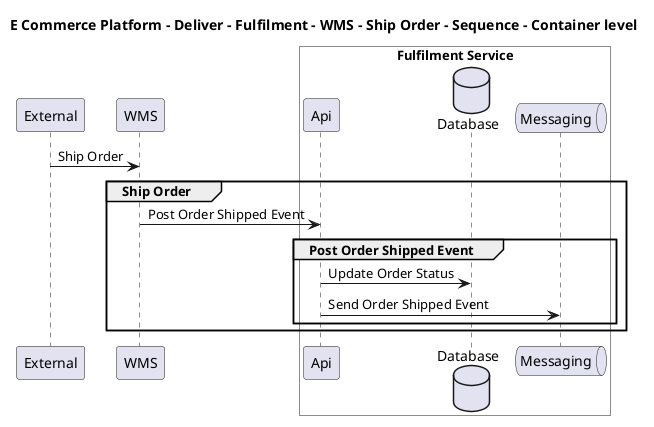 @startuml

title E Commerce Platform - Deliver - Fulfilment - WMS - Ship Order - Sequence - Container level

participant "External" as C4InterFlow.SoftwareSystems.ExternalSystem
participant "WMS" as ECommercePlatform.Deliver.Fulfilment.SoftwareSystems.WMS

box "Fulfilment Service" #White
    participant "Api" as ECommercePlatform.Deliver.Fulfilment.SoftwareSystems.FulfilmentService.Containers.Api
    database "Database" as ECommercePlatform.Deliver.Fulfilment.SoftwareSystems.FulfilmentService.Containers.Database
    queue "Messaging" as ECommercePlatform.Deliver.Fulfilment.SoftwareSystems.FulfilmentService.Containers.Messaging
end box


C4InterFlow.SoftwareSystems.ExternalSystem -> ECommercePlatform.Deliver.Fulfilment.SoftwareSystems.WMS : Ship Order
group Ship Order
ECommercePlatform.Deliver.Fulfilment.SoftwareSystems.WMS -> ECommercePlatform.Deliver.Fulfilment.SoftwareSystems.FulfilmentService.Containers.Api : Post Order Shipped Event
group Post Order Shipped Event
ECommercePlatform.Deliver.Fulfilment.SoftwareSystems.FulfilmentService.Containers.Api -> ECommercePlatform.Deliver.Fulfilment.SoftwareSystems.FulfilmentService.Containers.Database : Update Order Status
ECommercePlatform.Deliver.Fulfilment.SoftwareSystems.FulfilmentService.Containers.Api -> ECommercePlatform.Deliver.Fulfilment.SoftwareSystems.FulfilmentService.Containers.Messaging : Send Order Shipped Event
end
end


@enduml
